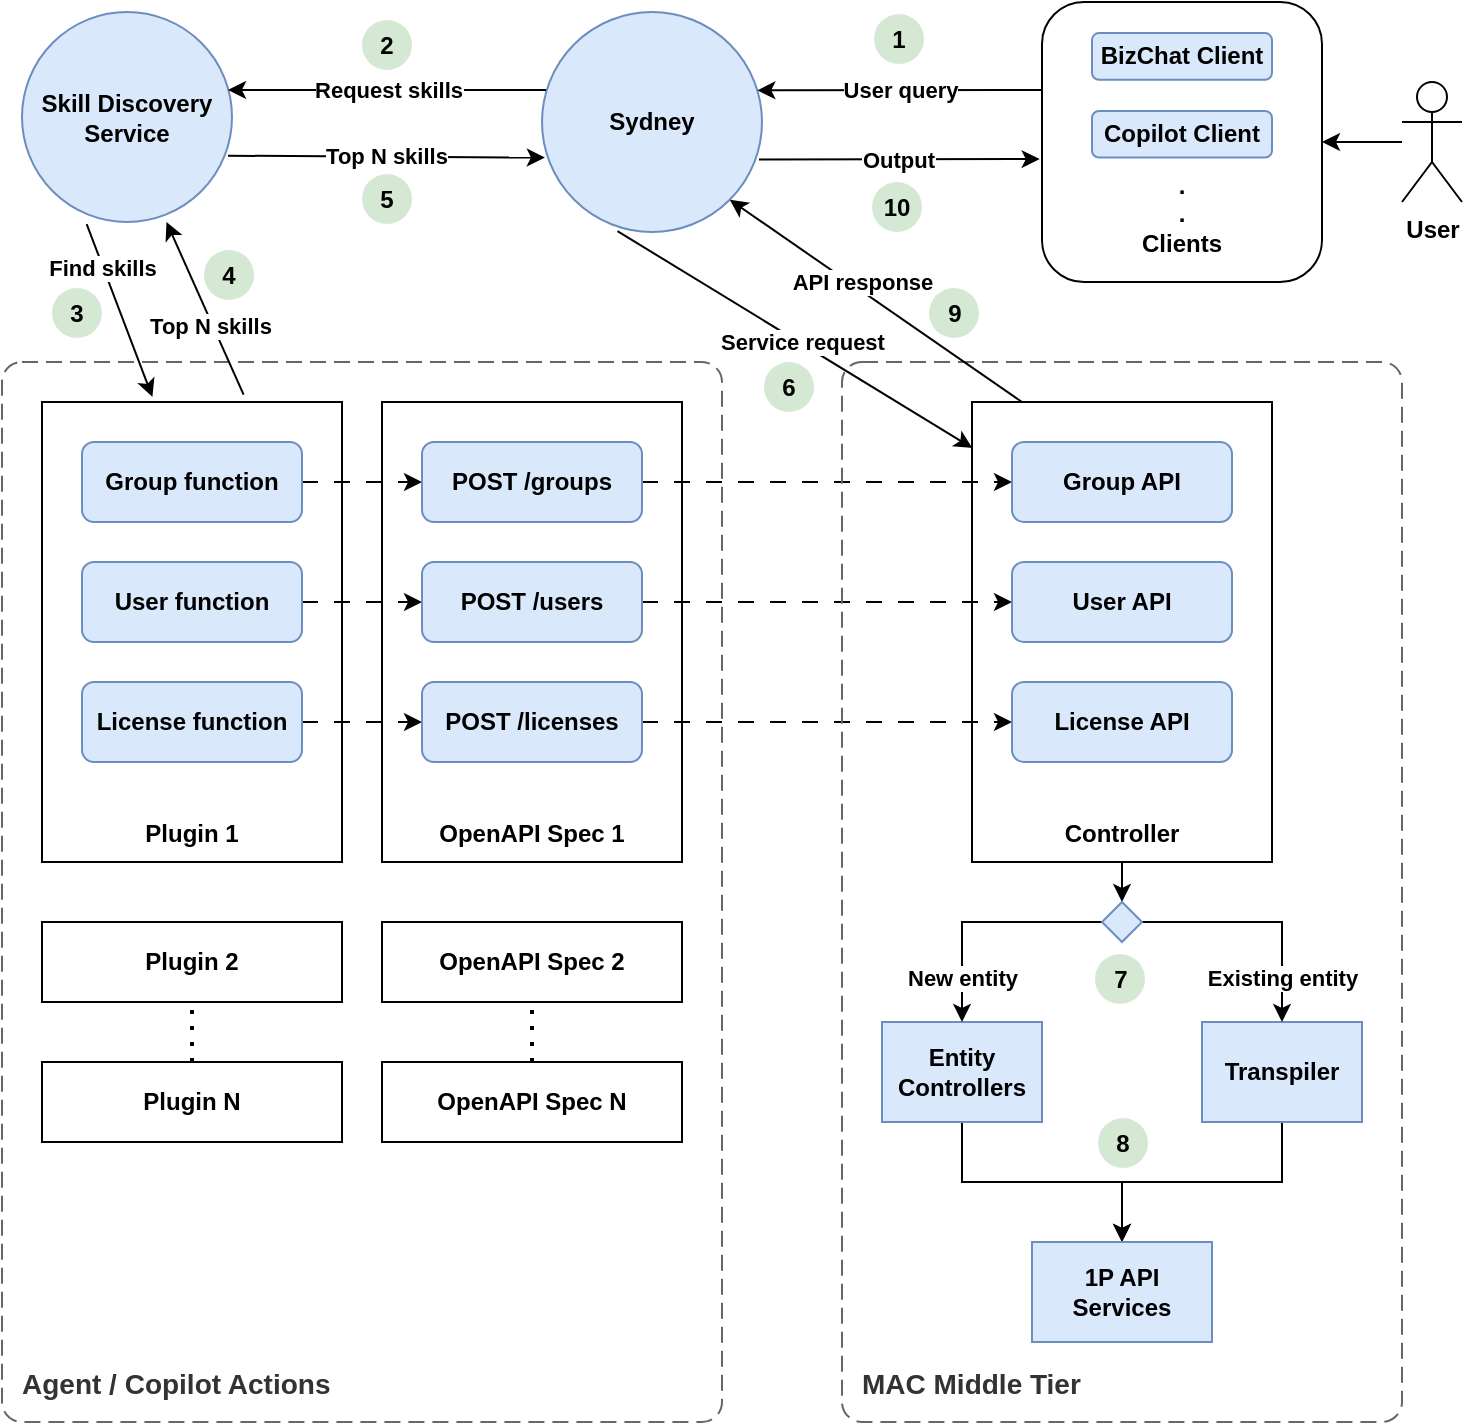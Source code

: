 <mxfile version="26.3.0">
  <diagram name="Page-1" id="gsAA_x2AmwMPpX9QK6pI">
    <mxGraphModel dx="987" dy="708" grid="1" gridSize="10" guides="1" tooltips="1" connect="1" arrows="1" fold="1" page="1" pageScale="1" pageWidth="1100" pageHeight="850" math="0" shadow="0">
      <root>
        <mxCell id="0" />
        <mxCell id="1" parent="0" />
        <mxCell id="Ui89_GNkMSa7xBhE7grA-7" value="Sydney" style="ellipse;whiteSpace=wrap;html=1;aspect=fixed;fontStyle=1;fillColor=#dae8fc;strokeColor=#6c8ebf;" parent="1" vertex="1">
          <mxGeometry x="350" y="95" width="110" height="110" as="geometry" />
        </mxCell>
        <object placeholders="1" c4Name="Agent / Copilot Actions" label="&lt;font style=&quot;font-size: 14px&quot;&gt;&lt;b&gt;&lt;div style=&quot;text-align: right&quot;&gt;%c4Name%&lt;/div&gt;&lt;/b&gt;&lt;/font&gt;" id="Ui89_GNkMSa7xBhE7grA-9">
          <mxCell style="rounded=1;fontSize=11;whiteSpace=wrap;html=1;dashed=1;arcSize=20;fillColor=none;strokeColor=#666666;fontColor=#333333;labelBackgroundColor=none;align=left;verticalAlign=bottom;labelBorderColor=none;spacingTop=0;spacing=10;dashPattern=8 4;metaEdit=1;rotatable=0;perimeter=rectanglePerimeter;noLabel=0;labelPadding=0;allowArrows=0;connectable=0;expand=0;recursiveResize=0;editable=1;pointerEvents=0;absoluteArcSize=1;points=[[0.25,0,0],[0.5,0,0],[0.75,0,0],[1,0.25,0],[1,0.5,0],[1,0.75,0],[0.75,1,0],[0.5,1,0],[0.25,1,0],[0,0.75,0],[0,0.5,0],[0,0.25,0]];" parent="1" vertex="1">
            <mxGeometry x="80" y="270" width="360" height="530" as="geometry" />
          </mxCell>
        </object>
        <mxCell id="Ui89_GNkMSa7xBhE7grA-10" value="&lt;div&gt;&lt;br&gt;&lt;/div&gt;&lt;div&gt;&lt;br&gt;&lt;/div&gt;&lt;div&gt;&lt;br&gt;&lt;/div&gt;&lt;div&gt;&lt;br&gt;&lt;/div&gt;&lt;div&gt;&lt;br&gt;&lt;/div&gt;&lt;div&gt;&lt;br&gt;&lt;/div&gt;&lt;div&gt;&lt;br&gt;&lt;/div&gt;&lt;div&gt;&lt;br&gt;&lt;/div&gt;&lt;div&gt;&lt;br&gt;&lt;/div&gt;&lt;div&gt;&lt;br&gt;&lt;/div&gt;&lt;div&gt;&lt;br&gt;&lt;/div&gt;&lt;div&gt;&lt;br&gt;&lt;/div&gt;&lt;div&gt;&lt;br&gt;&lt;/div&gt;&lt;div&gt;&lt;br&gt;&lt;/div&gt;&lt;b&gt;Plugin 1&lt;/b&gt;" style="rounded=0;whiteSpace=wrap;html=1;" parent="1" vertex="1">
          <mxGeometry x="100" y="290" width="150" height="230" as="geometry" />
        </mxCell>
        <mxCell id="Ui89_GNkMSa7xBhE7grA-11" value="&lt;b&gt;Plugin 2&lt;/b&gt;" style="rounded=0;whiteSpace=wrap;html=1;" parent="1" vertex="1">
          <mxGeometry x="100" y="550" width="150" height="40" as="geometry" />
        </mxCell>
        <mxCell id="Ui89_GNkMSa7xBhE7grA-12" value="&lt;b&gt;Plugin N&lt;/b&gt;" style="rounded=0;whiteSpace=wrap;html=1;" parent="1" vertex="1">
          <mxGeometry x="100" y="620" width="150" height="40" as="geometry" />
        </mxCell>
        <mxCell id="Ui89_GNkMSa7xBhE7grA-13" value="" style="endArrow=none;dashed=1;html=1;dashPattern=1 3;strokeWidth=2;rounded=0;entryX=0.5;entryY=1;entryDx=0;entryDy=0;exitX=0.5;exitY=0;exitDx=0;exitDy=0;" parent="1" source="Ui89_GNkMSa7xBhE7grA-12" target="Ui89_GNkMSa7xBhE7grA-11" edge="1">
          <mxGeometry width="50" height="50" relative="1" as="geometry">
            <mxPoint x="190" y="620" as="sourcePoint" />
            <mxPoint x="470" y="490" as="targetPoint" />
          </mxGeometry>
        </mxCell>
        <mxCell id="Ui89_GNkMSa7xBhE7grA-21" value="&lt;div&gt;&lt;br&gt;&lt;/div&gt;&lt;div&gt;&lt;br&gt;&lt;/div&gt;&lt;div&gt;&lt;br&gt;&lt;/div&gt;&lt;div&gt;&lt;br&gt;&lt;/div&gt;&lt;div&gt;&lt;br&gt;&lt;/div&gt;&lt;div&gt;&lt;br&gt;&lt;/div&gt;&lt;div&gt;&lt;br&gt;&lt;/div&gt;&lt;div&gt;&lt;br&gt;&lt;/div&gt;&lt;div&gt;&lt;br&gt;&lt;/div&gt;&lt;div&gt;&lt;br&gt;&lt;/div&gt;&lt;div&gt;&lt;br&gt;&lt;/div&gt;&lt;div&gt;&lt;br&gt;&lt;/div&gt;&lt;div&gt;&lt;br&gt;&lt;/div&gt;&lt;div&gt;&lt;br&gt;&lt;/div&gt;&lt;b&gt;OpenAPI Spec 1&lt;/b&gt;" style="rounded=0;whiteSpace=wrap;html=1;" parent="1" vertex="1">
          <mxGeometry x="270" y="290" width="150" height="230" as="geometry" />
        </mxCell>
        <mxCell id="VzQWcdHN6KajTlkhCIZY-28" style="edgeStyle=orthogonalEdgeStyle;rounded=0;orthogonalLoop=1;jettySize=auto;html=1;entryX=0;entryY=0.5;entryDx=0;entryDy=0;dashed=1;dashPattern=8 8;" parent="1" source="Ui89_GNkMSa7xBhE7grA-14" target="Ui89_GNkMSa7xBhE7grA-25" edge="1">
          <mxGeometry relative="1" as="geometry" />
        </mxCell>
        <mxCell id="Ui89_GNkMSa7xBhE7grA-14" value="&lt;b&gt;Group function&lt;/b&gt;" style="rounded=1;whiteSpace=wrap;html=1;fillColor=#dae8fc;strokeColor=#6c8ebf;" parent="1" vertex="1">
          <mxGeometry x="120" y="310" width="110" height="40" as="geometry" />
        </mxCell>
        <mxCell id="VzQWcdHN6KajTlkhCIZY-30" style="edgeStyle=orthogonalEdgeStyle;rounded=0;orthogonalLoop=1;jettySize=auto;html=1;entryX=0;entryY=0.5;entryDx=0;entryDy=0;dashed=1;dashPattern=8 8;" parent="1" source="Ui89_GNkMSa7xBhE7grA-15" target="Ui89_GNkMSa7xBhE7grA-26" edge="1">
          <mxGeometry relative="1" as="geometry" />
        </mxCell>
        <mxCell id="Ui89_GNkMSa7xBhE7grA-15" value="&lt;b&gt;License function&lt;/b&gt;" style="rounded=1;whiteSpace=wrap;html=1;fillColor=#dae8fc;strokeColor=#6c8ebf;" parent="1" vertex="1">
          <mxGeometry x="120" y="430" width="110" height="40" as="geometry" />
        </mxCell>
        <mxCell id="VzQWcdHN6KajTlkhCIZY-29" style="edgeStyle=orthogonalEdgeStyle;rounded=0;orthogonalLoop=1;jettySize=auto;html=1;entryX=0;entryY=0.5;entryDx=0;entryDy=0;dashed=1;dashPattern=8 8;" parent="1" source="Ui89_GNkMSa7xBhE7grA-16" target="Ui89_GNkMSa7xBhE7grA-27" edge="1">
          <mxGeometry relative="1" as="geometry" />
        </mxCell>
        <mxCell id="Ui89_GNkMSa7xBhE7grA-16" value="&lt;b&gt;User function&lt;/b&gt;" style="rounded=1;whiteSpace=wrap;html=1;fillColor=#dae8fc;strokeColor=#6c8ebf;" parent="1" vertex="1">
          <mxGeometry x="120" y="370" width="110" height="40" as="geometry" />
        </mxCell>
        <mxCell id="Ui89_GNkMSa7xBhE7grA-18" value="&lt;div&gt;Skill Discovery Service&lt;/div&gt;" style="ellipse;whiteSpace=wrap;html=1;aspect=fixed;fontStyle=1;fillColor=#dae8fc;strokeColor=#6c8ebf;" parent="1" vertex="1">
          <mxGeometry x="90" y="95" width="105" height="105" as="geometry" />
        </mxCell>
        <mxCell id="Ui89_GNkMSa7xBhE7grA-22" value="&lt;b&gt;OpenAPI Spec 2&lt;/b&gt;" style="rounded=0;whiteSpace=wrap;html=1;" parent="1" vertex="1">
          <mxGeometry x="270" y="550" width="150" height="40" as="geometry" />
        </mxCell>
        <mxCell id="Ui89_GNkMSa7xBhE7grA-23" value="&lt;b&gt;OpenAPI Spec N&lt;/b&gt;" style="rounded=0;whiteSpace=wrap;html=1;" parent="1" vertex="1">
          <mxGeometry x="270" y="620" width="150" height="40" as="geometry" />
        </mxCell>
        <mxCell id="Ui89_GNkMSa7xBhE7grA-30" value="&lt;div&gt;&lt;br&gt;&lt;/div&gt;&lt;div&gt;&lt;br&gt;&lt;/div&gt;&lt;div&gt;&lt;br&gt;&lt;/div&gt;&lt;div&gt;&lt;br&gt;&lt;/div&gt;&lt;div&gt;&lt;br&gt;&lt;/div&gt;&lt;div&gt;&lt;br&gt;&lt;/div&gt;&lt;div&gt;&lt;br&gt;&lt;/div&gt;&lt;div&gt;&lt;br&gt;&lt;/div&gt;&lt;div&gt;&lt;br&gt;&lt;/div&gt;&lt;div&gt;&lt;br&gt;&lt;/div&gt;&lt;div&gt;&lt;br&gt;&lt;/div&gt;&lt;div&gt;&lt;br&gt;&lt;/div&gt;&lt;div&gt;&lt;br&gt;&lt;/div&gt;&lt;div&gt;&lt;br&gt;&lt;/div&gt;&lt;b&gt;Controller&lt;/b&gt;" style="rounded=0;whiteSpace=wrap;html=1;" parent="1" vertex="1">
          <mxGeometry x="565" y="290" width="150" height="230" as="geometry" />
        </mxCell>
        <mxCell id="Ui89_GNkMSa7xBhE7grA-24" value="" style="endArrow=none;dashed=1;html=1;dashPattern=1 3;strokeWidth=2;rounded=0;entryX=0.5;entryY=1;entryDx=0;entryDy=0;exitX=0.5;exitY=0;exitDx=0;exitDy=0;" parent="1" source="Ui89_GNkMSa7xBhE7grA-23" target="Ui89_GNkMSa7xBhE7grA-22" edge="1">
          <mxGeometry width="50" height="50" relative="1" as="geometry">
            <mxPoint x="420" y="620" as="sourcePoint" />
            <mxPoint x="700" y="490" as="targetPoint" />
          </mxGeometry>
        </mxCell>
        <mxCell id="VzQWcdHN6KajTlkhCIZY-31" style="edgeStyle=orthogonalEdgeStyle;rounded=0;orthogonalLoop=1;jettySize=auto;html=1;entryX=0;entryY=0.5;entryDx=0;entryDy=0;dashed=1;dashPattern=8 8;" parent="1" source="Ui89_GNkMSa7xBhE7grA-25" target="Ui89_GNkMSa7xBhE7grA-31" edge="1">
          <mxGeometry relative="1" as="geometry" />
        </mxCell>
        <mxCell id="Ui89_GNkMSa7xBhE7grA-25" value="&lt;b&gt;POST /groups&lt;/b&gt;" style="rounded=1;whiteSpace=wrap;html=1;fillColor=#dae8fc;strokeColor=#6c8ebf;" parent="1" vertex="1">
          <mxGeometry x="290" y="310" width="110" height="40" as="geometry" />
        </mxCell>
        <mxCell id="VzQWcdHN6KajTlkhCIZY-33" style="edgeStyle=orthogonalEdgeStyle;rounded=0;orthogonalLoop=1;jettySize=auto;html=1;entryX=0;entryY=0.5;entryDx=0;entryDy=0;dashed=1;dashPattern=8 8;" parent="1" source="Ui89_GNkMSa7xBhE7grA-26" target="Ui89_GNkMSa7xBhE7grA-32" edge="1">
          <mxGeometry relative="1" as="geometry" />
        </mxCell>
        <mxCell id="Ui89_GNkMSa7xBhE7grA-26" value="&lt;b&gt;POST /licenses&lt;/b&gt;" style="rounded=1;whiteSpace=wrap;html=1;fillColor=#dae8fc;strokeColor=#6c8ebf;" parent="1" vertex="1">
          <mxGeometry x="290" y="430" width="110" height="40" as="geometry" />
        </mxCell>
        <mxCell id="VzQWcdHN6KajTlkhCIZY-32" style="edgeStyle=orthogonalEdgeStyle;rounded=0;orthogonalLoop=1;jettySize=auto;html=1;entryX=0;entryY=0.5;entryDx=0;entryDy=0;dashed=1;dashPattern=8 8;" parent="1" source="Ui89_GNkMSa7xBhE7grA-27" target="Ui89_GNkMSa7xBhE7grA-33" edge="1">
          <mxGeometry relative="1" as="geometry" />
        </mxCell>
        <mxCell id="Ui89_GNkMSa7xBhE7grA-27" value="&lt;b&gt;POST /users&lt;/b&gt;" style="rounded=1;whiteSpace=wrap;html=1;fillColor=#dae8fc;strokeColor=#6c8ebf;" parent="1" vertex="1">
          <mxGeometry x="290" y="370" width="110" height="40" as="geometry" />
        </mxCell>
        <object placeholders="1" c4Name="MAC Middle Tier" label="&lt;font style=&quot;font-size: 14px&quot;&gt;&lt;b&gt;&lt;div style=&quot;text-align: right&quot;&gt;%c4Name%&lt;/div&gt;&lt;/b&gt;&lt;/font&gt;" id="Ui89_GNkMSa7xBhE7grA-28">
          <mxCell style="rounded=1;fontSize=11;whiteSpace=wrap;html=1;dashed=1;arcSize=20;fillColor=none;strokeColor=#666666;fontColor=#333333;labelBackgroundColor=none;align=left;verticalAlign=bottom;labelBorderColor=none;spacingTop=0;spacing=10;dashPattern=8 4;metaEdit=1;rotatable=0;perimeter=rectanglePerimeter;noLabel=0;labelPadding=0;allowArrows=0;connectable=0;expand=0;recursiveResize=0;editable=1;pointerEvents=0;absoluteArcSize=1;points=[[0.25,0,0],[0.5,0,0],[0.75,0,0],[1,0.25,0],[1,0.5,0],[1,0.75,0],[0.75,1,0],[0.5,1,0],[0.25,1,0],[0,0.75,0],[0,0.5,0],[0,0.25,0]];" parent="1" vertex="1">
            <mxGeometry x="500" y="270" width="280" height="530" as="geometry" />
          </mxCell>
        </object>
        <mxCell id="Ui89_GNkMSa7xBhE7grA-29" style="edgeStyle=orthogonalEdgeStyle;rounded=0;orthogonalLoop=1;jettySize=auto;html=1;exitX=0.5;exitY=1;exitDx=0;exitDy=0;entryX=0.5;entryY=0;entryDx=0;entryDy=0;" parent="1" source="Ui89_GNkMSa7xBhE7grA-30" target="Ui89_GNkMSa7xBhE7grA-41" edge="1">
          <mxGeometry relative="1" as="geometry" />
        </mxCell>
        <mxCell id="Ui89_GNkMSa7xBhE7grA-31" value="&lt;b&gt;Group API&lt;/b&gt;" style="rounded=1;whiteSpace=wrap;html=1;fillColor=#dae8fc;strokeColor=#6c8ebf;" parent="1" vertex="1">
          <mxGeometry x="585" y="310" width="110" height="40" as="geometry" />
        </mxCell>
        <mxCell id="Ui89_GNkMSa7xBhE7grA-32" value="&lt;b&gt;License API&lt;/b&gt;" style="rounded=1;whiteSpace=wrap;html=1;fillColor=#dae8fc;strokeColor=#6c8ebf;" parent="1" vertex="1">
          <mxGeometry x="585" y="430" width="110" height="40" as="geometry" />
        </mxCell>
        <mxCell id="Ui89_GNkMSa7xBhE7grA-33" value="&lt;b&gt;User API&lt;/b&gt;" style="rounded=1;whiteSpace=wrap;html=1;fillColor=#dae8fc;strokeColor=#6c8ebf;" parent="1" vertex="1">
          <mxGeometry x="585" y="370" width="110" height="40" as="geometry" />
        </mxCell>
        <mxCell id="Ui89_GNkMSa7xBhE7grA-34" value="" style="edgeStyle=orthogonalEdgeStyle;rounded=0;orthogonalLoop=1;jettySize=auto;html=1;" parent="1" source="Ui89_GNkMSa7xBhE7grA-35" target="Ui89_GNkMSa7xBhE7grA-38" edge="1">
          <mxGeometry relative="1" as="geometry" />
        </mxCell>
        <mxCell id="Ui89_GNkMSa7xBhE7grA-35" value="&lt;div&gt;&lt;b style=&quot;background-color: transparent; color: light-dark(rgb(0, 0, 0), rgb(255, 255, 255));&quot;&gt;Entity Controllers&lt;/b&gt;&lt;/div&gt;" style="rounded=0;whiteSpace=wrap;html=1;fillColor=#dae8fc;strokeColor=#6c8ebf;" parent="1" vertex="1">
          <mxGeometry x="520" y="600" width="80" height="50" as="geometry" />
        </mxCell>
        <mxCell id="Ui89_GNkMSa7xBhE7grA-36" value="" style="edgeStyle=orthogonalEdgeStyle;rounded=0;orthogonalLoop=1;jettySize=auto;html=1;" parent="1" source="Ui89_GNkMSa7xBhE7grA-37" target="Ui89_GNkMSa7xBhE7grA-38" edge="1">
          <mxGeometry relative="1" as="geometry" />
        </mxCell>
        <mxCell id="Ui89_GNkMSa7xBhE7grA-37" value="&lt;div&gt;&lt;b style=&quot;background-color: transparent; color: light-dark(rgb(0, 0, 0), rgb(255, 255, 255));&quot;&gt;Transpiler&lt;/b&gt;&lt;/div&gt;" style="rounded=0;whiteSpace=wrap;html=1;fillColor=#dae8fc;strokeColor=#6c8ebf;" parent="1" vertex="1">
          <mxGeometry x="680" y="600" width="80" height="50" as="geometry" />
        </mxCell>
        <mxCell id="Ui89_GNkMSa7xBhE7grA-38" value="&lt;div&gt;&lt;b style=&quot;background-color: transparent; color: light-dark(rgb(0, 0, 0), rgb(255, 255, 255));&quot;&gt;1P API Services&lt;/b&gt;&lt;/div&gt;" style="rounded=0;whiteSpace=wrap;html=1;fillColor=#dae8fc;strokeColor=#6c8ebf;" parent="1" vertex="1">
          <mxGeometry x="595" y="710" width="90" height="50" as="geometry" />
        </mxCell>
        <mxCell id="VzQWcdHN6KajTlkhCIZY-34" value="&lt;b&gt;New entity&lt;/b&gt;" style="edgeStyle=orthogonalEdgeStyle;rounded=0;orthogonalLoop=1;jettySize=auto;html=1;entryX=0.5;entryY=0;entryDx=0;entryDy=0;" parent="1" source="Ui89_GNkMSa7xBhE7grA-41" target="Ui89_GNkMSa7xBhE7grA-35" edge="1">
          <mxGeometry x="0.636" relative="1" as="geometry">
            <mxPoint as="offset" />
          </mxGeometry>
        </mxCell>
        <mxCell id="VzQWcdHN6KajTlkhCIZY-35" value="&lt;b&gt;Existing entity&lt;/b&gt;" style="edgeStyle=orthogonalEdgeStyle;rounded=0;orthogonalLoop=1;jettySize=auto;html=1;exitX=1;exitY=0.5;exitDx=0;exitDy=0;entryX=0.5;entryY=0;entryDx=0;entryDy=0;" parent="1" source="Ui89_GNkMSa7xBhE7grA-41" target="Ui89_GNkMSa7xBhE7grA-37" edge="1">
          <mxGeometry x="0.636" relative="1" as="geometry">
            <mxPoint as="offset" />
          </mxGeometry>
        </mxCell>
        <mxCell id="Ui89_GNkMSa7xBhE7grA-41" value="" style="rhombus;whiteSpace=wrap;html=1;fillColor=#dae8fc;strokeColor=#6c8ebf;" parent="1" vertex="1">
          <mxGeometry x="630" y="540" width="20" height="20" as="geometry" />
        </mxCell>
        <mxCell id="VzQWcdHN6KajTlkhCIZY-44" value="&lt;b&gt;Request skills&lt;/b&gt;" style="endArrow=classic;html=1;rounded=0;" parent="1" edge="1">
          <mxGeometry width="50" height="50" relative="1" as="geometry">
            <mxPoint x="352" y="134" as="sourcePoint" />
            <mxPoint x="193" y="134" as="targetPoint" />
          </mxGeometry>
        </mxCell>
        <mxCell id="VzQWcdHN6KajTlkhCIZY-45" value="&lt;b&gt;Top N skills&lt;/b&gt;" style="endArrow=classic;html=1;rounded=0;exitX=0.981;exitY=0.732;exitDx=0;exitDy=0;exitPerimeter=0;entryX=0.093;entryY=0.76;entryDx=0;entryDy=0;entryPerimeter=0;" parent="1" edge="1">
          <mxGeometry width="50" height="50" relative="1" as="geometry">
            <mxPoint x="193.005" y="166.86" as="sourcePoint" />
            <mxPoint x="351.44" y="167.8" as="targetPoint" />
          </mxGeometry>
        </mxCell>
        <mxCell id="VzQWcdHN6KajTlkhCIZY-46" value="&lt;b&gt;Find skills&lt;/b&gt;" style="endArrow=classic;html=1;rounded=0;exitX=0.308;exitY=1.01;exitDx=0;exitDy=0;exitPerimeter=0;entryX=0.368;entryY=-0.011;entryDx=0;entryDy=0;entryPerimeter=0;" parent="1" source="Ui89_GNkMSa7xBhE7grA-18" target="Ui89_GNkMSa7xBhE7grA-10" edge="1">
          <mxGeometry x="-0.499" y="-1" width="50" height="50" relative="1" as="geometry">
            <mxPoint x="190" y="260" as="sourcePoint" />
            <mxPoint x="167" y="290" as="targetPoint" />
            <mxPoint as="offset" />
          </mxGeometry>
        </mxCell>
        <mxCell id="VzQWcdHN6KajTlkhCIZY-47" value="&lt;b&gt;Top N skills&lt;/b&gt;" style="endArrow=classic;html=1;rounded=0;exitX=0.672;exitY=-0.016;exitDx=0;exitDy=0;exitPerimeter=0;entryX=0.688;entryY=1;entryDx=0;entryDy=0;entryPerimeter=0;" parent="1" source="Ui89_GNkMSa7xBhE7grA-10" target="Ui89_GNkMSa7xBhE7grA-18" edge="1">
          <mxGeometry x="-0.193" y="1" width="50" height="50" relative="1" as="geometry">
            <mxPoint x="177" y="213" as="sourcePoint" />
            <mxPoint x="183" y="202" as="targetPoint" />
            <mxPoint as="offset" />
          </mxGeometry>
        </mxCell>
        <mxCell id="VzQWcdHN6KajTlkhCIZY-48" value="&lt;b&gt;Output&lt;/b&gt;" style="endArrow=classic;html=1;rounded=0;exitX=0.977;exitY=0.689;exitDx=0;exitDy=0;exitPerimeter=0;entryX=0.006;entryY=0.561;entryDx=0;entryDy=0;entryPerimeter=0;" parent="1" edge="1">
          <mxGeometry width="50" height="50" relative="1" as="geometry">
            <mxPoint x="458.47" y="168.79" as="sourcePoint" />
            <mxPoint x="598.84" y="168.54" as="targetPoint" />
          </mxGeometry>
        </mxCell>
        <mxCell id="VzQWcdHN6KajTlkhCIZY-50" value="&lt;b&gt;Service request&lt;/b&gt;" style="endArrow=classic;html=1;rounded=0;entryX=0.001;entryY=0.1;entryDx=0;entryDy=0;exitX=0.343;exitY=0.996;exitDx=0;exitDy=0;entryPerimeter=0;exitPerimeter=0;" parent="1" source="Ui89_GNkMSa7xBhE7grA-7" target="Ui89_GNkMSa7xBhE7grA-30" edge="1">
          <mxGeometry x="0.035" y="1" width="50" height="50" relative="1" as="geometry">
            <mxPoint x="540" y="490" as="sourcePoint" />
            <mxPoint x="590" y="440" as="targetPoint" />
            <mxPoint as="offset" />
          </mxGeometry>
        </mxCell>
        <mxCell id="VzQWcdHN6KajTlkhCIZY-51" value="&lt;b&gt;API response&lt;/b&gt;" style="endArrow=classic;html=1;rounded=0;entryX=1;entryY=1;entryDx=0;entryDy=0;" parent="1" target="Ui89_GNkMSa7xBhE7grA-7" edge="1">
          <mxGeometry x="0.125" y="-4" width="50" height="50" relative="1" as="geometry">
            <mxPoint x="590" y="290" as="sourcePoint" />
            <mxPoint x="555" y="323" as="targetPoint" />
            <mxPoint as="offset" />
          </mxGeometry>
        </mxCell>
        <mxCell id="VzQWcdHN6KajTlkhCIZY-52" value="1" style="ellipse;whiteSpace=wrap;html=1;aspect=fixed;fillColor=#d5e8d4;strokeColor=none;fontStyle=1" parent="1" vertex="1">
          <mxGeometry x="516" y="96" width="25" height="25" as="geometry" />
        </mxCell>
        <mxCell id="VzQWcdHN6KajTlkhCIZY-53" value="&lt;b&gt;2&lt;/b&gt;" style="ellipse;whiteSpace=wrap;html=1;aspect=fixed;fillColor=#d5e8d4;strokeColor=none;" parent="1" vertex="1">
          <mxGeometry x="260" y="99" width="25" height="25" as="geometry" />
        </mxCell>
        <mxCell id="VzQWcdHN6KajTlkhCIZY-54" value="&lt;b&gt;8&lt;/b&gt;" style="ellipse;whiteSpace=wrap;html=1;aspect=fixed;fillColor=#d5e8d4;strokeColor=none;" parent="1" vertex="1">
          <mxGeometry x="628" y="648" width="25" height="25" as="geometry" />
        </mxCell>
        <mxCell id="VzQWcdHN6KajTlkhCIZY-56" value="6" style="ellipse;whiteSpace=wrap;html=1;aspect=fixed;fillColor=#d5e8d4;strokeColor=none;fontStyle=1" parent="1" vertex="1">
          <mxGeometry x="461" y="270" width="25" height="25" as="geometry" />
        </mxCell>
        <mxCell id="VzQWcdHN6KajTlkhCIZY-57" value="5" style="ellipse;whiteSpace=wrap;html=1;aspect=fixed;fillColor=#d5e8d4;strokeColor=none;fontStyle=1" parent="1" vertex="1">
          <mxGeometry x="260" y="176" width="25" height="25" as="geometry" />
        </mxCell>
        <mxCell id="VzQWcdHN6KajTlkhCIZY-58" value="&lt;b&gt;4&lt;/b&gt;" style="ellipse;whiteSpace=wrap;html=1;aspect=fixed;fillColor=#d5e8d4;strokeColor=none;" parent="1" vertex="1">
          <mxGeometry x="181" y="214" width="25" height="25" as="geometry" />
        </mxCell>
        <mxCell id="VzQWcdHN6KajTlkhCIZY-59" value="3" style="ellipse;whiteSpace=wrap;html=1;aspect=fixed;fillColor=#d5e8d4;strokeColor=none;fontStyle=1" parent="1" vertex="1">
          <mxGeometry x="105" y="233" width="25" height="25" as="geometry" />
        </mxCell>
        <mxCell id="VzQWcdHN6KajTlkhCIZY-55" value="&lt;b&gt;7&lt;/b&gt;" style="ellipse;whiteSpace=wrap;html=1;aspect=fixed;fillColor=#d5e8d4;strokeColor=none;" parent="1" vertex="1">
          <mxGeometry x="626.5" y="566" width="25" height="25" as="geometry" />
        </mxCell>
        <mxCell id="VzQWcdHN6KajTlkhCIZY-22" style="edgeStyle=orthogonalEdgeStyle;rounded=0;orthogonalLoop=1;jettySize=auto;html=1;entryX=1;entryY=0.5;entryDx=0;entryDy=0;" parent="1" source="Ui89_GNkMSa7xBhE7grA-1" target="VzQWcdHN6KajTlkhCIZY-1" edge="1">
          <mxGeometry relative="1" as="geometry" />
        </mxCell>
        <mxCell id="Ui89_GNkMSa7xBhE7grA-1" value="User" style="shape=umlActor;verticalLabelPosition=bottom;verticalAlign=top;html=1;outlineConnect=0;fontStyle=1" parent="1" vertex="1">
          <mxGeometry x="780" y="130" width="30" height="60" as="geometry" />
        </mxCell>
        <mxCell id="VzQWcdHN6KajTlkhCIZY-1" value="&lt;div&gt;&lt;b&gt;&lt;br&gt;&lt;/b&gt;&lt;/div&gt;&lt;div&gt;&lt;b&gt;&lt;br&gt;&lt;/b&gt;&lt;/div&gt;&lt;div&gt;&lt;b&gt;&lt;br&gt;&lt;/b&gt;&lt;/div&gt;&lt;div&gt;&lt;b&gt;&lt;br&gt;&lt;/b&gt;&lt;/div&gt;&lt;div&gt;&lt;b&gt;&lt;br&gt;&lt;/b&gt;&lt;/div&gt;&lt;div&gt;&lt;b&gt;.&lt;/b&gt;&lt;/div&gt;&lt;div&gt;&lt;b&gt;.&lt;/b&gt;&lt;/div&gt;&lt;b&gt;Clients&lt;/b&gt;" style="rounded=1;whiteSpace=wrap;html=1;align=center;" parent="1" vertex="1">
          <mxGeometry x="600" y="90" width="140" height="140" as="geometry" />
        </mxCell>
        <mxCell id="VzQWcdHN6KajTlkhCIZY-2" value="&lt;b&gt;BizChat Client&lt;/b&gt;" style="rounded=1;whiteSpace=wrap;html=1;fillColor=#dae8fc;strokeColor=#6c8ebf;" parent="1" vertex="1">
          <mxGeometry x="625" y="105.556" width="90" height="23.333" as="geometry" />
        </mxCell>
        <mxCell id="VzQWcdHN6KajTlkhCIZY-3" value="&lt;b&gt;Copilot Client&lt;/b&gt;" style="rounded=1;whiteSpace=wrap;html=1;fillColor=#dae8fc;strokeColor=#6c8ebf;" parent="1" vertex="1">
          <mxGeometry x="625" y="144.444" width="90" height="23.333" as="geometry" />
        </mxCell>
        <mxCell id="VzQWcdHN6KajTlkhCIZY-65" value="&lt;b&gt;User query&lt;/b&gt;" style="endArrow=classic;html=1;rounded=0;entryX=0.997;entryY=0.356;entryDx=0;entryDy=0;entryPerimeter=0;" parent="1" edge="1">
          <mxGeometry width="50" height="50" relative="1" as="geometry">
            <mxPoint x="600" y="134" as="sourcePoint" />
            <mxPoint x="457.67" y="134.16" as="targetPoint" />
          </mxGeometry>
        </mxCell>
        <mxCell id="VzQWcdHN6KajTlkhCIZY-67" value="&lt;b&gt;9&lt;/b&gt;" style="ellipse;whiteSpace=wrap;html=1;aspect=fixed;fillColor=#d5e8d4;strokeColor=none;" parent="1" vertex="1">
          <mxGeometry x="543.5" y="233" width="25" height="25" as="geometry" />
        </mxCell>
        <mxCell id="VzQWcdHN6KajTlkhCIZY-68" value="&lt;b&gt;10&lt;/b&gt;" style="ellipse;whiteSpace=wrap;html=1;aspect=fixed;fillColor=#d5e8d4;strokeColor=none;" parent="1" vertex="1">
          <mxGeometry x="515" y="180" width="25" height="25" as="geometry" />
        </mxCell>
      </root>
    </mxGraphModel>
  </diagram>
</mxfile>
